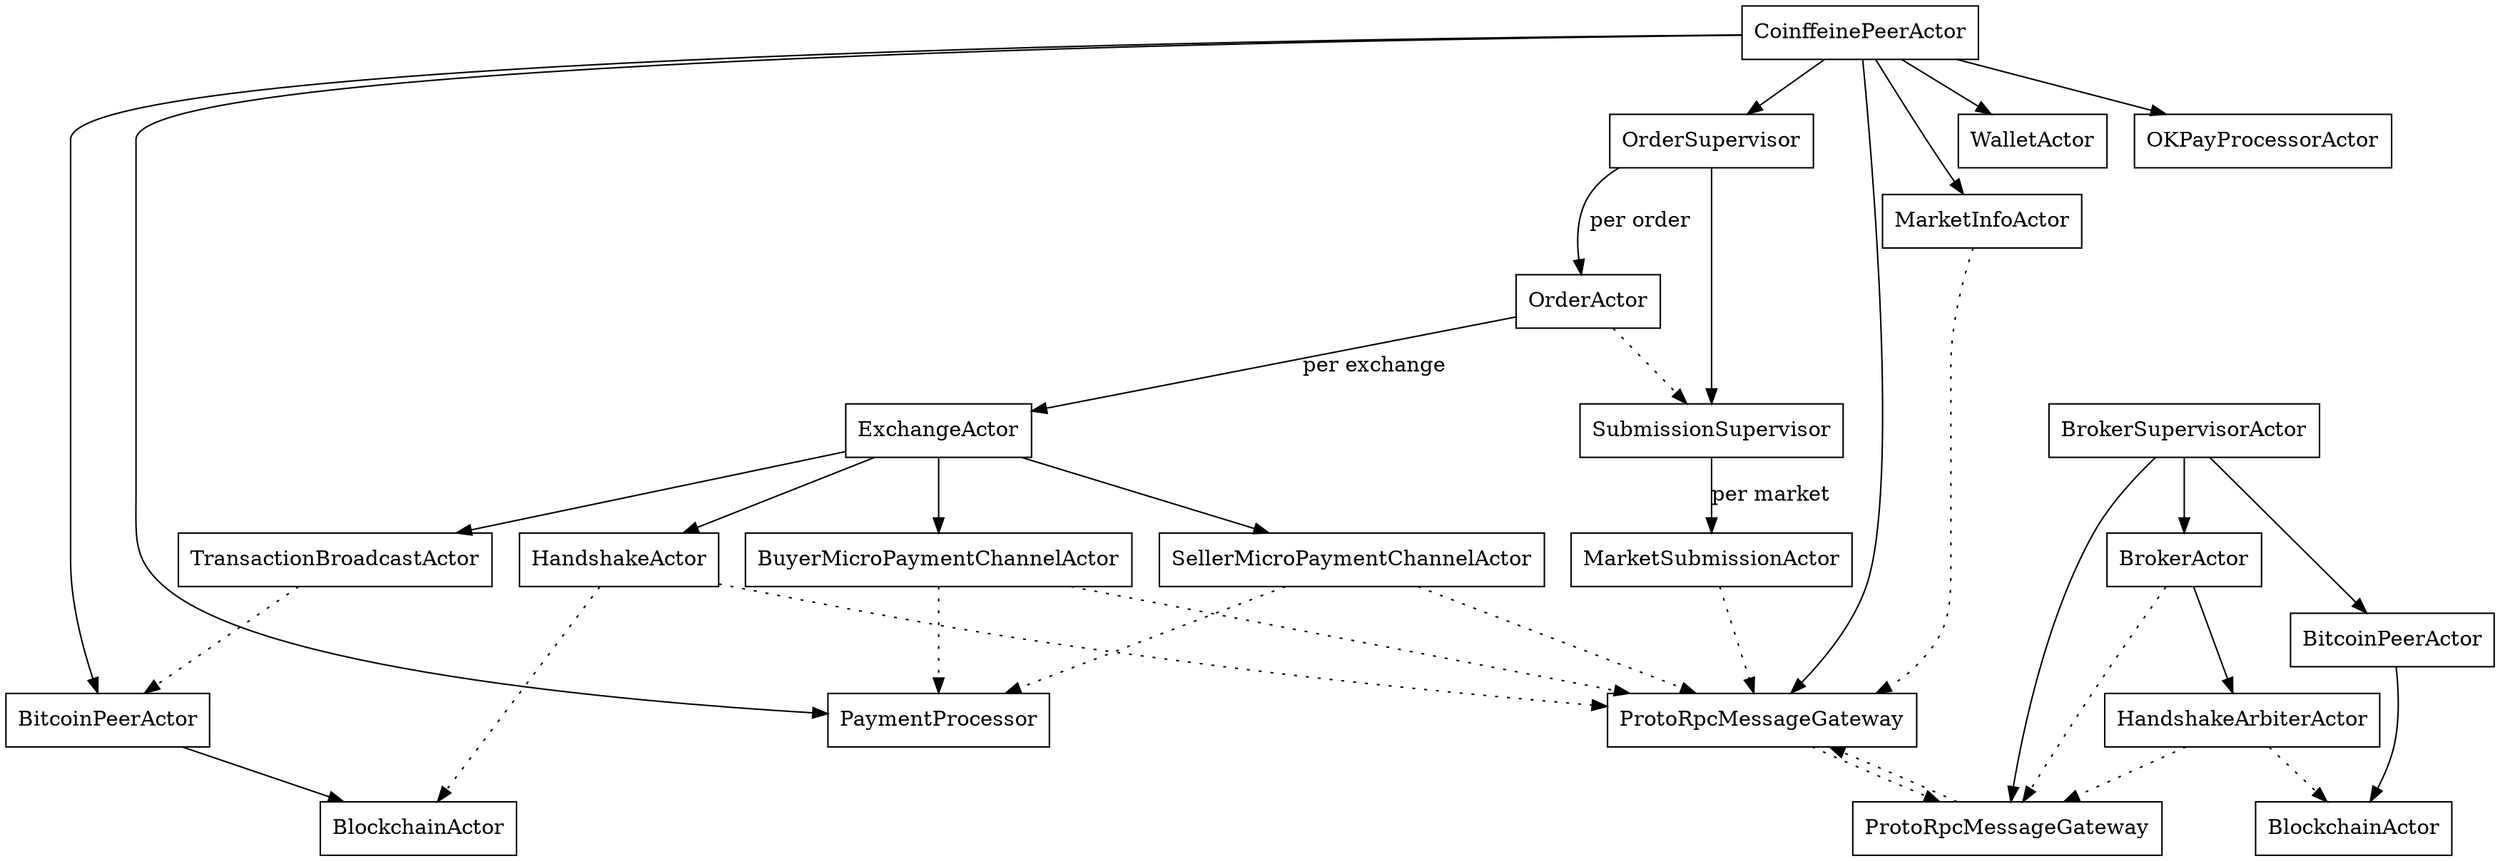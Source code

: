 digraph {
	node[shape=rectangle];

	ProtoRpcMessageGateway1[label="ProtoRpcMessageGateway"];
	ProtoRpcMessageGateway2[label="ProtoRpcMessageGateway"];
	ProtoRpcMessageGateway1 -> ProtoRpcMessageGateway2 [style=dotted];
	ProtoRpcMessageGateway2 -> ProtoRpcMessageGateway1 [style=dotted];

	BitcoinPeerActor1[label="BitcoinPeerActor"];
	BlockchainActor1[label="BlockchainActor"];
	BitcoinPeerActor1 -> BlockchainActor1;
	BitcoinPeerActor2[label="BitcoinPeerActor"];
	BlockchainActor2[label="BlockchainActor"];
	BitcoinPeerActor2 -> BlockchainActor2;

	#############################################################
	# Client side
	CoinffeinePeerActor -> ProtoRpcMessageGateway1, OrderSupervisor,
                               BitcoinPeerActor1, PaymentProcessor, WalletActor,
			       OKPayProcessorActor;
	CoinffeinePeerActor -> MarketInfoActor;

	MarketInfoActor -> ProtoRpcMessageGateway1[style=dotted];
	OrderSupervisor -> SubmissionSupervisor;
	SubmissionSupervisor -> MarketSubmissionActor[label="per market"];
	OrderSupervisor -> OrderActor[label="per order"];
	OrderActor -> ExchangeActor [label="per exchange"];
	MarketSubmissionActor -> ProtoRpcMessageGateway1[style=dotted];
	OrderActor -> SubmissionSupervisor [style=dotted];

	# Client exchange
	ExchangeActor -> HandshakeActor, 
		         BuyerMicroPaymentChannelActor, 
		         SellerMicroPaymentChannelActor, 
			 TransactionBroadcastActor;
	HandshakeActor -> ProtoRpcMessageGateway1, BlockchainActor1 [style=dotted];
	TransactionBroadcastActor -> BitcoinPeerActor1 [style=dotted];
	BuyerMicroPaymentChannelActor -> ProtoRpcMessageGateway1, PaymentProcessor [style=dotted];
	SellerMicroPaymentChannelActor -> ProtoRpcMessageGateway1, PaymentProcessor [style=dotted];


	#############################################################
	# Server side
	BrokerSupervisorActor -> BrokerActor, ProtoRpcMessageGateway2,
 			         BitcoinPeerActor2;
	BrokerActor -> ProtoRpcMessageGateway2[style=dotted];
	BrokerActor -> HandshakeArbiterActor;
	HandshakeArbiterActor -> ProtoRpcMessageGateway2[style=dotted];
	HandshakeArbiterActor -> BlockchainActor2[style=dotted];
}
